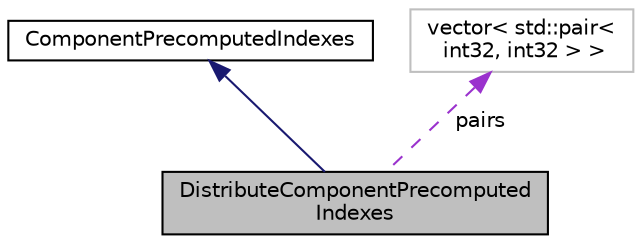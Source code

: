 digraph "DistributeComponentPrecomputedIndexes"
{
  edge [fontname="Helvetica",fontsize="10",labelfontname="Helvetica",labelfontsize="10"];
  node [fontname="Helvetica",fontsize="10",shape=record];
  Node2 [label="DistributeComponentPrecomputed\lIndexes",height=0.2,width=0.4,color="black", fillcolor="grey75", style="filled", fontcolor="black"];
  Node3 -> Node2 [dir="back",color="midnightblue",fontsize="10",style="solid",fontname="Helvetica"];
  Node3 [label="ComponentPrecomputedIndexes",height=0.2,width=0.4,color="black", fillcolor="white", style="filled",URL="$classkaldi_1_1nnet3_1_1ComponentPrecomputedIndexes.html"];
  Node4 -> Node2 [dir="back",color="darkorchid3",fontsize="10",style="dashed",label=" pairs" ,fontname="Helvetica"];
  Node4 [label="vector\< std::pair\<\l int32, int32 \> \>",height=0.2,width=0.4,color="grey75", fillcolor="white", style="filled"];
}
